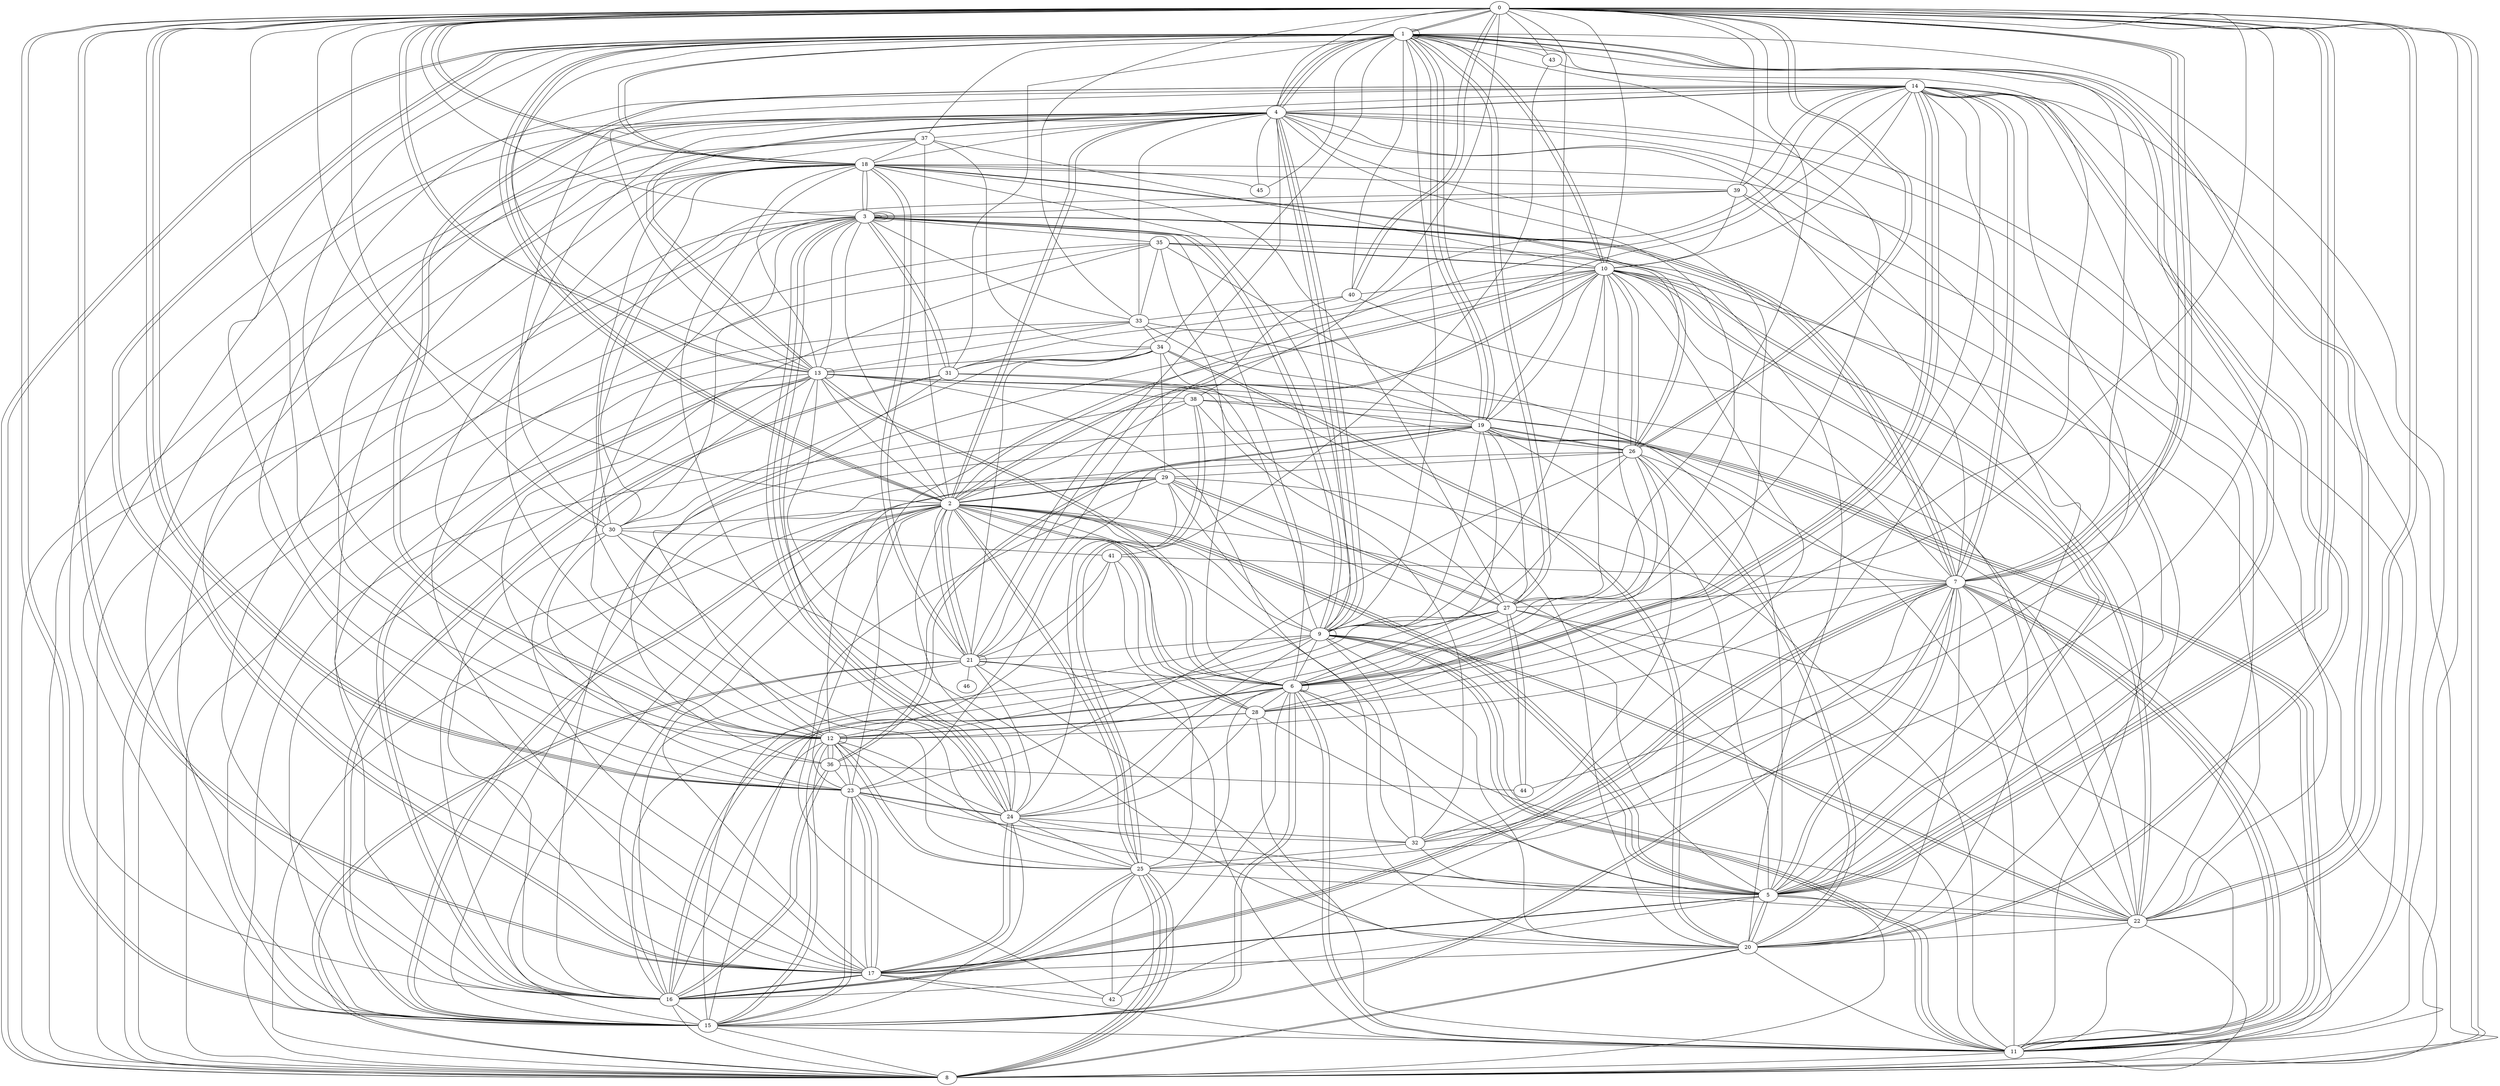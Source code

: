 graph G {
0;
1;
2;
3;
4;
5;
6;
7;
8;
9;
10;
11;
12;
13;
14;
15;
16;
17;
18;
19;
20;
21;
22;
23;
24;
25;
26;
27;
28;
29;
30;
31;
32;
33;
34;
35;
36;
37;
38;
39;
40;
41;
42;
43;
44;
45;
46;
19--11 ;
6--28 ;
27--16 ;
1--43 ;
1--2 ;
23--12 ;
31--20 ;
10--27 ;
10--19 ;
7--15 ;
11--8 ;
17--35 ;
1--10 ;
22--0 ;
21--21 ;
2--4 ;
10--0 ;
9--2 ;
40--33 ;
3--7 ;
1--19 ;
7--22 ;
5--4 ;
26--23 ;
10--40 ;
10--22 ;
7--4 ;
0--27 ;
6--15 ;
29--24 ;
21--46 ;
7--16 ;
9--11 ;
0--33 ;
27--15 ;
0--1 ;
19--26 ;
16--15 ;
2--24 ;
22--20 ;
0--5 ;
9--12 ;
16--36 ;
8--21 ;
14--7 ;
16--4 ;
20--3 ;
37--17 ;
24--32 ;
7--25 ;
16--13 ;
21--34 ;
34--37 ;
17--16 ;
1--2 ;
39--3 ;
3--15 ;
8--15 ;
18--27 ;
5--10 ;
42--25 ;
11--7 ;
26--0 ;
5--6 ;
23--10 ;
12--1 ;
45--1 ;
6--1 ;
2--25 ;
15--11 ;
35--10 ;
20--17 ;
6--14 ;
24--28 ;
1--11 ;
0--18 ;
13--6 ;
9--21 ;
13--11 ;
2--10 ;
6--6 ;
9--19 ;
3--31 ;
8--0 ;
22--1 ;
18--1 ;
12--0 ;
30--25 ;
6--19 ;
38--2 ;
3--12 ;
22--9 ;
18--0 ;
0--23 ;
12--5 ;
33--16 ;
23--0 ;
21--6 ;
6--2 ;
8--25 ;
0--15 ;
30--34 ;
34--31 ;
1--0 ;
3--3 ;
14--4 ;
11--6 ;
14--4 ;
14--13 ;
25--38 ;
6--4 ;
4--21 ;
13--4 ;
36--44 ;
39--30 ;
0--22 ;
12--12 ;
31--12 ;
38--0 ;
25--8 ;
19--15 ;
30--0 ;
1--40 ;
8--37 ;
38--19 ;
37--18 ;
26--10 ;
22--9 ;
10--8 ;
20--9 ;
17--24 ;
8--25 ;
4--13 ;
32--23 ;
39--22 ;
19--1 ;
23--2 ;
4--11 ;
27--22 ;
16--36 ;
36--19 ;
20--21 ;
4--23 ;
3--3 ;
13--0 ;
43--14 ;
0--13 ;
31--15 ;
3--31 ;
30--20 ;
11--7 ;
2--3 ;
17--23 ;
14--7 ;
11--6 ;
3--24 ;
18--39 ;
11--0 ;
27--29 ;
3--7 ;
26--19 ;
20--14 ;
5--0 ;
29--42 ;
42--14 ;
33--13 ;
2--25 ;
16--17 ;
25--12 ;
31--27 ;
27--44 ;
21--18 ;
33--3 ;
17--6 ;
22--10 ;
27--19 ;
32--25 ;
28--1 ;
33--35 ;
1--10 ;
23--30 ;
4--37 ;
8--22 ;
9--26 ;
39--10 ;
4--1 ;
14--8 ;
35--36 ;
12--27 ;
32--0 ;
7--5 ;
1--34 ;
26--10 ;
29--34 ;
13--38 ;
5--28 ;
37--10 ;
5--20 ;
3--30 ;
18--30 ;
6--0 ;
8--7 ;
41--28 ;
12--14 ;
2--37 ;
13--1 ;
7--0 ;
15--2 ;
8--33 ;
16--6 ;
22--6 ;
4--45 ;
24--18 ;
2--21 ;
31--1 ;
25--18 ;
3--18 ;
13--3 ;
23--1 ;
12--14 ;
23--17 ;
8--5 ;
2--5 ;
15--7 ;
26--18 ;
11--7 ;
26--0 ;
30--41 ;
29--9 ;
12--28 ;
24--12 ;
20--34 ;
8--18 ;
43--0 ;
11--2 ;
37--1 ;
5--0 ;
30--16 ;
19--16 ;
8--21 ;
7--27 ;
19--33 ;
9--11 ;
16--12 ;
7--16 ;
18--13 ;
8--13 ;
31--15 ;
13--16 ;
24--21 ;
10--32 ;
28--11 ;
1--9 ;
36--19 ;
17--13 ;
17--11 ;
5--17 ;
4--17 ;
2--21 ;
7--0 ;
3--35 ;
5--2 ;
30--14 ;
12--15 ;
11--14 ;
37--16 ;
6--9 ;
8--35 ;
0--40 ;
18--26 ;
1--27 ;
15--6 ;
14--39 ;
13--6 ;
0--17 ;
26--29 ;
24--9 ;
14--21 ;
7--20 ;
10--35 ;
18--1 ;
2--16 ;
2--1 ;
22--11 ;
41--43 ;
14--17 ;
26--28 ;
12--18 ;
14--44 ;
18--22 ;
34--20 ;
21--41 ;
4--1 ;
16--21 ;
25--8 ;
12--25 ;
22--4 ;
0--23 ;
35--19 ;
5--20 ;
40--20 ;
25--17 ;
32--38 ;
18--3 ;
32--2 ;
1--5 ;
10--2 ;
2--8 ;
18--4 ;
7--1 ;
36--23 ;
25--38 ;
2--15 ;
24--25 ;
31--14 ;
17--23 ;
33--34 ;
1--4 ;
7--16 ;
12--4 ;
5--1 ;
20--11 ;
32--9 ;
13--13 ;
14--28 ;
4--9 ;
22--1 ;
6--14 ;
18--45 ;
25--41 ;
11--9 ;
16--3 ;
2--14 ;
19--5 ;
8--20 ;
25--5 ;
3--3 ;
15--13 ;
15--4 ;
34--13 ;
5--22 ;
5--39 ;
7--3 ;
24--23 ;
0--7 ;
4--28 ;
21--40 ;
21--18 ;
15--18 ;
2--28 ;
4--0 ;
9--18 ;
21--2 ;
1--8 ;
5--17 ;
3--9 ;
42--6 ;
32--5 ;
40--0 ;
1--1 ;
2--30 ;
14--6 ;
9--15 ;
27--9 ;
4--9 ;
7--26 ;
10--9 ;
3--0 ;
2--29 ;
29--2 ;
23--19 ;
26--20 ;
6--35 ;
22--13 ;
24--3 ;
8--0 ;
19--1 ;
24--6 ;
27--29 ;
19--11 ;
2--4 ;
23--15 ;
20--4 ;
17--2 ;
27--44 ;
36--12 ;
0--39 ;
10--14 ;
16--6 ;
8--16 ;
21--11 ;
13--2 ;
29--15 ;
26--12 ;
28--12 ;
9--34 ;
8--20 ;
7--12 ;
8--1 ;
12--36 ;
22--38 ;
35--11 ;
36--10 ;
29--5 ;
17--0 ;
13--20 ;
5--10 ;
10--7 ;
17--1 ;
23--24 ;
0--19 ;
2--0 ;
22--24 ;
3--9 ;
3--24 ;
11--29 ;
13--24 ;
28--2 ;
16--5 ;
3--8 ;
10--31 ;
15--23 ;
14--32 ;
33--5 ;
15--24 ;
27--1 ;
17--24 ;
12--15 ;
19--11 ;
26--13 ;
26--20 ;
17--42 ;
12--41 ;
4--33 ;
2--5 ;
3--6 ;
29--16 ;
11--27 ;
9--9 ;
7--5 ;
17--1 ;
9--4 ;
21--13 ;
8--38 ;
20--14 ;
32--26 ;
17--25 ;
41--7 ;
0--15 ;
10--6 ;
}
